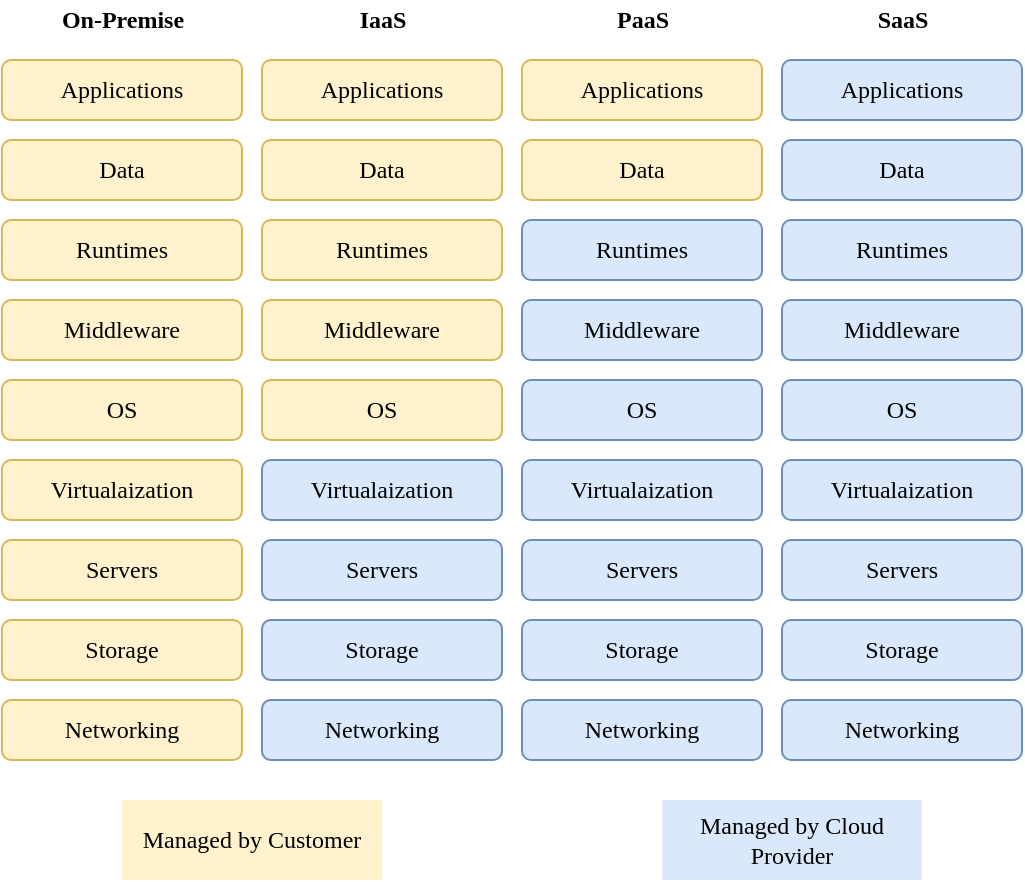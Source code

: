 <mxfile version="17.4.2" type="device"><diagram id="INKrptTbcdT-HqMaEKLI" name="Page-1"><mxGraphModel dx="1038" dy="641" grid="1" gridSize="10" guides="1" tooltips="1" connect="1" arrows="1" fold="1" page="1" pageScale="1" pageWidth="850" pageHeight="1100" math="0" shadow="0"><root><mxCell id="0"/><mxCell id="1" parent="0"/><mxCell id="aCj7oY5DYd-7I4Zeuc7w-1" value="&lt;font face=&quot;Verdana&quot;&gt;Applications&lt;/font&gt;" style="rounded=1;whiteSpace=wrap;html=1;fillColor=#fff2cc;strokeColor=#d6b656;" vertex="1" parent="1"><mxGeometry x="60" y="100" width="120" height="30" as="geometry"/></mxCell><mxCell id="aCj7oY5DYd-7I4Zeuc7w-2" value="&lt;font face=&quot;Verdana&quot;&gt;Runtimes&lt;/font&gt;" style="rounded=1;whiteSpace=wrap;html=1;fillColor=#fff2cc;strokeColor=#d6b656;" vertex="1" parent="1"><mxGeometry x="60" y="180" width="120" height="30" as="geometry"/></mxCell><mxCell id="aCj7oY5DYd-7I4Zeuc7w-5" value="&lt;font face=&quot;Verdana&quot;&gt;Middleware&lt;/font&gt;" style="rounded=1;whiteSpace=wrap;html=1;fillColor=#fff2cc;strokeColor=#d6b656;" vertex="1" parent="1"><mxGeometry x="60" y="220" width="120" height="30" as="geometry"/></mxCell><mxCell id="aCj7oY5DYd-7I4Zeuc7w-6" value="&lt;font face=&quot;Verdana&quot;&gt;OS&lt;/font&gt;" style="rounded=1;whiteSpace=wrap;html=1;fillColor=#fff2cc;strokeColor=#d6b656;" vertex="1" parent="1"><mxGeometry x="60" y="260" width="120" height="30" as="geometry"/></mxCell><mxCell id="aCj7oY5DYd-7I4Zeuc7w-7" value="&lt;font face=&quot;Verdana&quot;&gt;Data&lt;/font&gt;" style="rounded=1;whiteSpace=wrap;html=1;fillColor=#fff2cc;strokeColor=#d6b656;" vertex="1" parent="1"><mxGeometry x="60" y="140" width="120" height="30" as="geometry"/></mxCell><mxCell id="aCj7oY5DYd-7I4Zeuc7w-8" value="&lt;font face=&quot;Verdana&quot;&gt;Virtualaization&lt;/font&gt;" style="rounded=1;whiteSpace=wrap;html=1;fillColor=#fff2cc;strokeColor=#d6b656;" vertex="1" parent="1"><mxGeometry x="60" y="300" width="120" height="30" as="geometry"/></mxCell><mxCell id="aCj7oY5DYd-7I4Zeuc7w-9" value="&lt;font face=&quot;Verdana&quot;&gt;Servers&lt;/font&gt;" style="rounded=1;whiteSpace=wrap;html=1;fillColor=#fff2cc;strokeColor=#d6b656;" vertex="1" parent="1"><mxGeometry x="60" y="340" width="120" height="30" as="geometry"/></mxCell><mxCell id="aCj7oY5DYd-7I4Zeuc7w-10" value="&lt;font face=&quot;Verdana&quot;&gt;Storage&lt;/font&gt;" style="rounded=1;whiteSpace=wrap;html=1;fillColor=#fff2cc;strokeColor=#d6b656;" vertex="1" parent="1"><mxGeometry x="60" y="380" width="120" height="30" as="geometry"/></mxCell><mxCell id="aCj7oY5DYd-7I4Zeuc7w-11" value="&lt;font face=&quot;Verdana&quot;&gt;Networking&lt;/font&gt;" style="rounded=1;whiteSpace=wrap;html=1;fillColor=#fff2cc;strokeColor=#d6b656;" vertex="1" parent="1"><mxGeometry x="60" y="420" width="120" height="30" as="geometry"/></mxCell><mxCell id="aCj7oY5DYd-7I4Zeuc7w-12" value="&lt;font face=&quot;Verdana&quot;&gt;Applications&lt;/font&gt;" style="rounded=1;whiteSpace=wrap;html=1;fillColor=#fff2cc;strokeColor=#d6b656;" vertex="1" parent="1"><mxGeometry x="190" y="100" width="120" height="30" as="geometry"/></mxCell><mxCell id="aCj7oY5DYd-7I4Zeuc7w-13" value="&lt;font face=&quot;Verdana&quot;&gt;Runtimes&lt;/font&gt;" style="rounded=1;whiteSpace=wrap;html=1;fillColor=#fff2cc;strokeColor=#d6b656;" vertex="1" parent="1"><mxGeometry x="190" y="180" width="120" height="30" as="geometry"/></mxCell><mxCell id="aCj7oY5DYd-7I4Zeuc7w-14" value="&lt;font face=&quot;Verdana&quot;&gt;Middleware&lt;/font&gt;" style="rounded=1;whiteSpace=wrap;html=1;fillColor=#fff2cc;strokeColor=#d6b656;" vertex="1" parent="1"><mxGeometry x="190" y="220" width="120" height="30" as="geometry"/></mxCell><mxCell id="aCj7oY5DYd-7I4Zeuc7w-15" value="&lt;font face=&quot;Verdana&quot;&gt;OS&lt;/font&gt;" style="rounded=1;whiteSpace=wrap;html=1;fillColor=#fff2cc;strokeColor=#d6b656;" vertex="1" parent="1"><mxGeometry x="190" y="260" width="120" height="30" as="geometry"/></mxCell><mxCell id="aCj7oY5DYd-7I4Zeuc7w-16" value="&lt;font face=&quot;Verdana&quot;&gt;Data&lt;/font&gt;" style="rounded=1;whiteSpace=wrap;html=1;fillColor=#fff2cc;strokeColor=#d6b656;" vertex="1" parent="1"><mxGeometry x="190" y="140" width="120" height="30" as="geometry"/></mxCell><mxCell id="aCj7oY5DYd-7I4Zeuc7w-17" value="&lt;font face=&quot;Verdana&quot;&gt;Virtualaization&lt;/font&gt;" style="rounded=1;whiteSpace=wrap;html=1;fillColor=#dae8fc;strokeColor=#6c8ebf;" vertex="1" parent="1"><mxGeometry x="190" y="300" width="120" height="30" as="geometry"/></mxCell><mxCell id="aCj7oY5DYd-7I4Zeuc7w-18" value="&lt;font face=&quot;Verdana&quot;&gt;Servers&lt;/font&gt;" style="rounded=1;whiteSpace=wrap;html=1;fillColor=#dae8fc;strokeColor=#6c8ebf;" vertex="1" parent="1"><mxGeometry x="190" y="340" width="120" height="30" as="geometry"/></mxCell><mxCell id="aCj7oY5DYd-7I4Zeuc7w-19" value="&lt;font face=&quot;Verdana&quot;&gt;Storage&lt;/font&gt;" style="rounded=1;whiteSpace=wrap;html=1;fillColor=#fff2cc;strokeColor=#d6b656;" vertex="1" parent="1"><mxGeometry x="190" y="380" width="120" height="30" as="geometry"/></mxCell><mxCell id="aCj7oY5DYd-7I4Zeuc7w-20" value="&lt;font face=&quot;Verdana&quot;&gt;Networking&lt;/font&gt;" style="rounded=1;whiteSpace=wrap;html=1;fillColor=#fff2cc;strokeColor=#d6b656;" vertex="1" parent="1"><mxGeometry x="190" y="420" width="120" height="30" as="geometry"/></mxCell><mxCell id="aCj7oY5DYd-7I4Zeuc7w-21" value="&lt;font face=&quot;Verdana&quot;&gt;Applications&lt;/font&gt;" style="rounded=1;whiteSpace=wrap;html=1;fillColor=#fff2cc;strokeColor=#d6b656;" vertex="1" parent="1"><mxGeometry x="320" y="100" width="120" height="30" as="geometry"/></mxCell><mxCell id="aCj7oY5DYd-7I4Zeuc7w-22" value="&lt;font face=&quot;Verdana&quot;&gt;Runtimes&lt;/font&gt;" style="rounded=1;whiteSpace=wrap;html=1;fillColor=#dae8fc;strokeColor=#6c8ebf;" vertex="1" parent="1"><mxGeometry x="320" y="180" width="120" height="30" as="geometry"/></mxCell><mxCell id="aCj7oY5DYd-7I4Zeuc7w-23" value="&lt;font face=&quot;Verdana&quot;&gt;Middleware&lt;/font&gt;" style="rounded=1;whiteSpace=wrap;html=1;fillColor=#dae8fc;strokeColor=#6c8ebf;" vertex="1" parent="1"><mxGeometry x="320" y="220" width="120" height="30" as="geometry"/></mxCell><mxCell id="aCj7oY5DYd-7I4Zeuc7w-24" value="&lt;font face=&quot;Verdana&quot;&gt;OS&lt;/font&gt;" style="rounded=1;whiteSpace=wrap;html=1;fillColor=#dae8fc;strokeColor=#6c8ebf;" vertex="1" parent="1"><mxGeometry x="320" y="260" width="120" height="30" as="geometry"/></mxCell><mxCell id="aCj7oY5DYd-7I4Zeuc7w-25" value="&lt;font face=&quot;Verdana&quot;&gt;Data&lt;/font&gt;" style="rounded=1;whiteSpace=wrap;html=1;fillColor=#fff2cc;strokeColor=#d6b656;" vertex="1" parent="1"><mxGeometry x="320" y="140" width="120" height="30" as="geometry"/></mxCell><mxCell id="aCj7oY5DYd-7I4Zeuc7w-26" value="&lt;font face=&quot;Verdana&quot;&gt;Virtualaization&lt;/font&gt;" style="rounded=1;whiteSpace=wrap;html=1;fillColor=#dae8fc;strokeColor=#6c8ebf;" vertex="1" parent="1"><mxGeometry x="320" y="300" width="120" height="30" as="geometry"/></mxCell><mxCell id="aCj7oY5DYd-7I4Zeuc7w-27" value="&lt;font face=&quot;Verdana&quot;&gt;Servers&lt;/font&gt;" style="rounded=1;whiteSpace=wrap;html=1;fillColor=#dae8fc;strokeColor=#6c8ebf;" vertex="1" parent="1"><mxGeometry x="320" y="340" width="120" height="30" as="geometry"/></mxCell><mxCell id="aCj7oY5DYd-7I4Zeuc7w-28" value="&lt;font face=&quot;Verdana&quot;&gt;Storage&lt;/font&gt;" style="rounded=1;whiteSpace=wrap;html=1;fillColor=#dae8fc;strokeColor=#6c8ebf;" vertex="1" parent="1"><mxGeometry x="320" y="380" width="120" height="30" as="geometry"/></mxCell><mxCell id="aCj7oY5DYd-7I4Zeuc7w-29" value="&lt;font face=&quot;Verdana&quot;&gt;Networking&lt;/font&gt;" style="rounded=1;whiteSpace=wrap;html=1;fillColor=#dae8fc;strokeColor=#6c8ebf;" vertex="1" parent="1"><mxGeometry x="320" y="420" width="120" height="30" as="geometry"/></mxCell><mxCell id="aCj7oY5DYd-7I4Zeuc7w-30" value="&lt;font face=&quot;Verdana&quot;&gt;Applications&lt;/font&gt;" style="rounded=1;whiteSpace=wrap;html=1;fillColor=#dae8fc;strokeColor=#6c8ebf;" vertex="1" parent="1"><mxGeometry x="450" y="100" width="120" height="30" as="geometry"/></mxCell><mxCell id="aCj7oY5DYd-7I4Zeuc7w-31" value="&lt;font face=&quot;Verdana&quot;&gt;Runtimes&lt;/font&gt;" style="rounded=1;whiteSpace=wrap;html=1;fillColor=#dae8fc;strokeColor=#6c8ebf;" vertex="1" parent="1"><mxGeometry x="450" y="180" width="120" height="30" as="geometry"/></mxCell><mxCell id="aCj7oY5DYd-7I4Zeuc7w-32" value="&lt;font face=&quot;Verdana&quot;&gt;Middleware&lt;/font&gt;" style="rounded=1;whiteSpace=wrap;html=1;fillColor=#dae8fc;strokeColor=#6c8ebf;" vertex="1" parent="1"><mxGeometry x="450" y="220" width="120" height="30" as="geometry"/></mxCell><mxCell id="aCj7oY5DYd-7I4Zeuc7w-33" value="&lt;font face=&quot;Verdana&quot;&gt;OS&lt;/font&gt;" style="rounded=1;whiteSpace=wrap;html=1;fillColor=#dae8fc;strokeColor=#6c8ebf;" vertex="1" parent="1"><mxGeometry x="450" y="260" width="120" height="30" as="geometry"/></mxCell><mxCell id="aCj7oY5DYd-7I4Zeuc7w-34" value="&lt;font face=&quot;Verdana&quot;&gt;Data&lt;/font&gt;" style="rounded=1;whiteSpace=wrap;html=1;fillColor=#dae8fc;strokeColor=#6c8ebf;" vertex="1" parent="1"><mxGeometry x="450" y="140" width="120" height="30" as="geometry"/></mxCell><mxCell id="aCj7oY5DYd-7I4Zeuc7w-35" value="&lt;font face=&quot;Verdana&quot;&gt;Virtualaization&lt;/font&gt;" style="rounded=1;whiteSpace=wrap;html=1;fillColor=#dae8fc;strokeColor=#6c8ebf;" vertex="1" parent="1"><mxGeometry x="450" y="300" width="120" height="30" as="geometry"/></mxCell><mxCell id="aCj7oY5DYd-7I4Zeuc7w-36" value="&lt;font face=&quot;Verdana&quot;&gt;Servers&lt;/font&gt;" style="rounded=1;whiteSpace=wrap;html=1;fillColor=#dae8fc;strokeColor=#6c8ebf;" vertex="1" parent="1"><mxGeometry x="450" y="340" width="120" height="30" as="geometry"/></mxCell><mxCell id="aCj7oY5DYd-7I4Zeuc7w-37" value="&lt;font face=&quot;Verdana&quot;&gt;Storage&lt;/font&gt;" style="rounded=1;whiteSpace=wrap;html=1;fillColor=#dae8fc;strokeColor=#6c8ebf;" vertex="1" parent="1"><mxGeometry x="450" y="380" width="120" height="30" as="geometry"/></mxCell><mxCell id="aCj7oY5DYd-7I4Zeuc7w-38" value="&lt;font face=&quot;Verdana&quot;&gt;Networking&lt;/font&gt;" style="rounded=1;whiteSpace=wrap;html=1;fillColor=#dae8fc;strokeColor=#6c8ebf;" vertex="1" parent="1"><mxGeometry x="450" y="420" width="120" height="30" as="geometry"/></mxCell><mxCell id="aCj7oY5DYd-7I4Zeuc7w-39" value="&lt;b&gt;On-Premise&lt;/b&gt;" style="text;html=1;align=center;verticalAlign=middle;resizable=0;points=[];autosize=1;strokeColor=none;fillColor=none;fontFamily=Verdana;" vertex="1" parent="1"><mxGeometry x="75" y="70" width="90" height="20" as="geometry"/></mxCell><mxCell id="aCj7oY5DYd-7I4Zeuc7w-40" value="&lt;b&gt;IaaS&lt;/b&gt;" style="text;html=1;align=center;verticalAlign=middle;resizable=0;points=[];autosize=1;strokeColor=none;fillColor=none;fontFamily=Verdana;" vertex="1" parent="1"><mxGeometry x="225" y="70" width="50" height="20" as="geometry"/></mxCell><mxCell id="aCj7oY5DYd-7I4Zeuc7w-41" value="&lt;b&gt;PaaS&lt;/b&gt;" style="text;html=1;align=center;verticalAlign=middle;resizable=0;points=[];autosize=1;strokeColor=none;fillColor=none;fontFamily=Verdana;" vertex="1" parent="1"><mxGeometry x="355" y="70" width="50" height="20" as="geometry"/></mxCell><mxCell id="aCj7oY5DYd-7I4Zeuc7w-42" value="&lt;b&gt;SaaS&lt;/b&gt;" style="text;html=1;align=center;verticalAlign=middle;resizable=0;points=[];autosize=1;strokeColor=none;fillColor=none;fontFamily=Verdana;" vertex="1" parent="1"><mxGeometry x="485" y="70" width="50" height="20" as="geometry"/></mxCell><mxCell id="aCj7oY5DYd-7I4Zeuc7w-43" value="&lt;font face=&quot;Verdana&quot;&gt;Networking&lt;/font&gt;" style="rounded=1;whiteSpace=wrap;html=1;fillColor=#dae8fc;strokeColor=#6c8ebf;" vertex="1" parent="1"><mxGeometry x="190" y="420" width="120" height="30" as="geometry"/></mxCell><mxCell id="aCj7oY5DYd-7I4Zeuc7w-44" value="&lt;font face=&quot;Verdana&quot;&gt;Storage&lt;/font&gt;" style="rounded=1;whiteSpace=wrap;html=1;fillColor=#dae8fc;strokeColor=#6c8ebf;" vertex="1" parent="1"><mxGeometry x="190" y="380" width="120" height="30" as="geometry"/></mxCell><mxCell id="aCj7oY5DYd-7I4Zeuc7w-45" value="Managed by Customer" style="rounded=0;whiteSpace=wrap;html=1;fontFamily=Verdana;strokeColor=none;fillColor=#fff2cc;" vertex="1" parent="1"><mxGeometry x="120" y="470" width="130" height="40" as="geometry"/></mxCell><mxCell id="aCj7oY5DYd-7I4Zeuc7w-46" value="Managed by Cloud Provider" style="rounded=0;whiteSpace=wrap;html=1;fontFamily=Verdana;strokeColor=none;fillColor=#dae8fc;" vertex="1" parent="1"><mxGeometry x="390" y="470" width="130" height="40" as="geometry"/></mxCell></root></mxGraphModel></diagram></mxfile>
